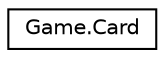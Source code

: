 digraph "Graphical Class Hierarchy"
{
  edge [fontname="Helvetica",fontsize="10",labelfontname="Helvetica",labelfontsize="10"];
  node [fontname="Helvetica",fontsize="10",shape=record];
  rankdir="LR";
  Node0 [label="Game.Card",height=0.2,width=0.4,color="black", fillcolor="white", style="filled",URL="$class_game_1_1_card.html"];
}
